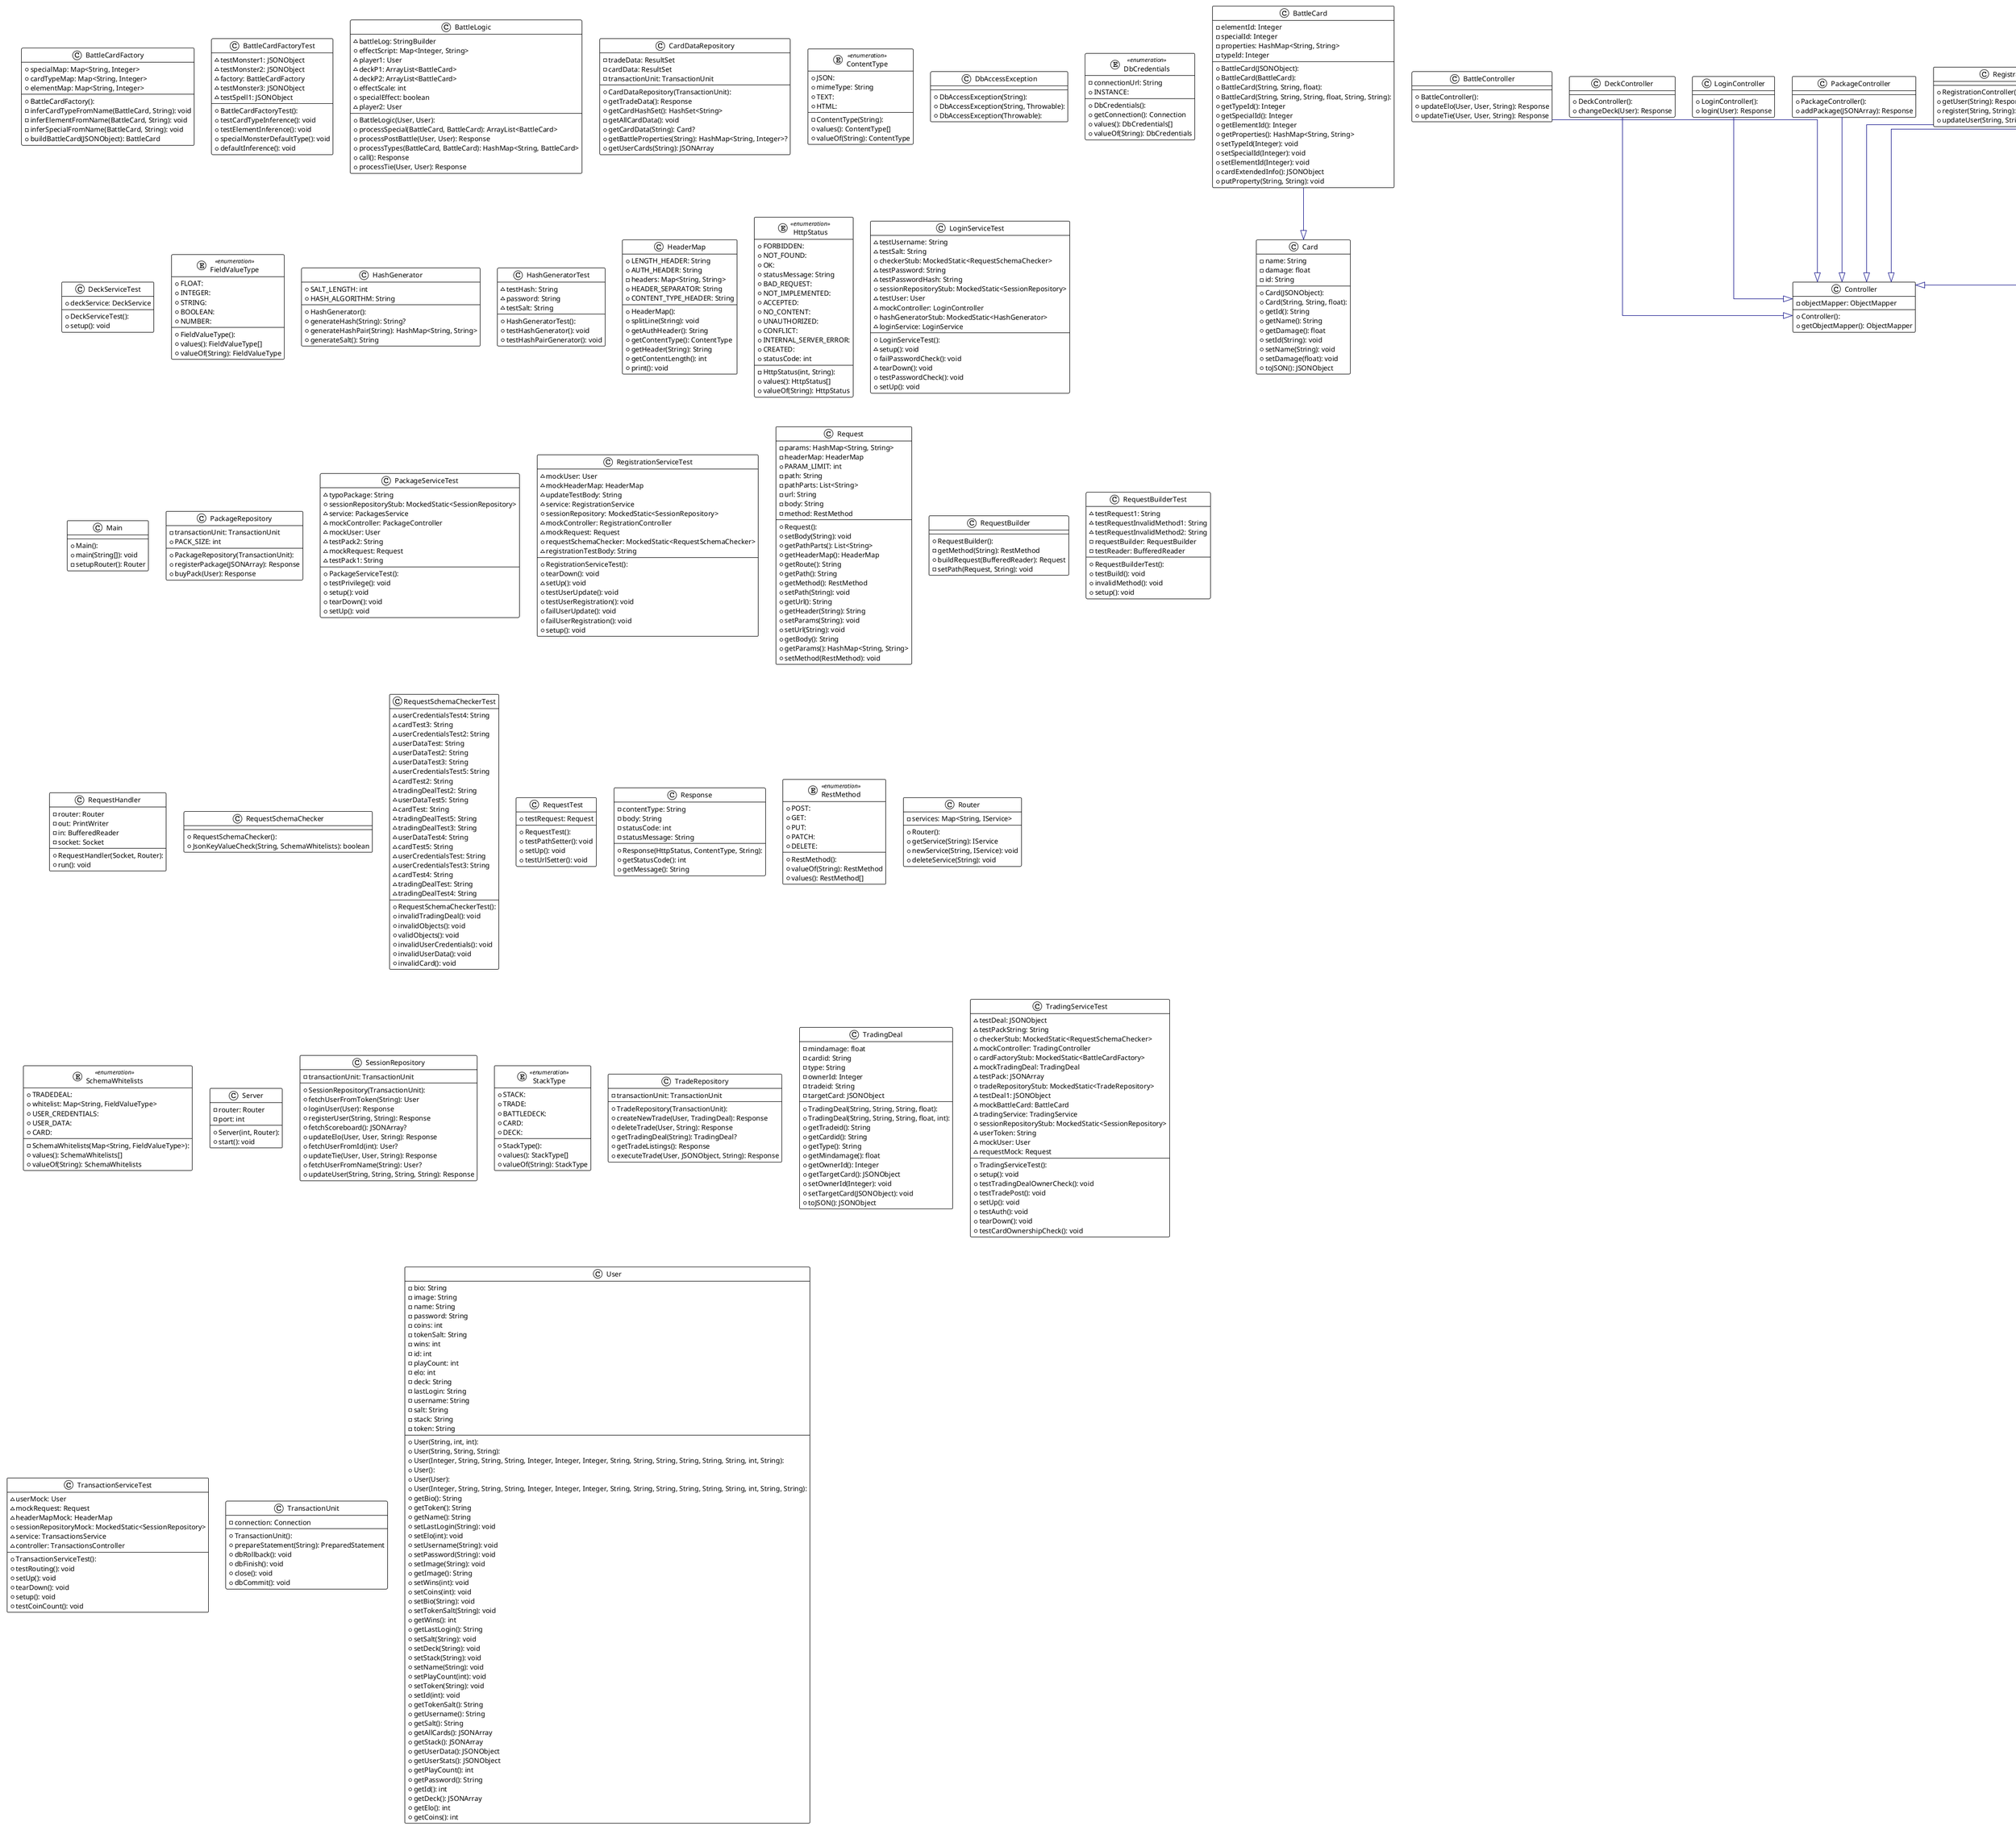 @startuml

!theme plain
top to bottom direction
skinparam linetype ortho

class BattleCard {
  + BattleCard(JSONObject): 
  + BattleCard(BattleCard): 
  + BattleCard(String, String, float): 
  + BattleCard(String, String, String, float, String, String): 
  - elementId: Integer
  - specialId: Integer
  - properties: HashMap<String, String>
  - typeId: Integer
  + getTypeId(): Integer
  + getSpecialId(): Integer
  + getElementId(): Integer
  + getProperties(): HashMap<String, String>
  + setTypeId(Integer): void
  + setSpecialId(Integer): void
  + setElementId(Integer): void
  + cardExtendedInfo(): JSONObject
  + putProperty(String, String): void
}
class BattleCardFactory {
  + BattleCardFactory(): 
  + specialMap: Map<String, Integer>
  + cardTypeMap: Map<String, Integer>
  + elementMap: Map<String, Integer>
  - inferCardTypeFromName(BattleCard, String): void
  - inferElementFromName(BattleCard, String): void
  - inferSpecialFromName(BattleCard, String): void
  + buildBattleCard(JSONObject): BattleCard
}
class BattleCardFactoryTest {
  + BattleCardFactoryTest(): 
  ~ testMonster1: JSONObject
  ~ testMonster2: JSONObject
  ~ factory: BattleCardFactory
  ~ testMonster3: JSONObject
  ~ testSpell1: JSONObject
  + testCardTypeInference(): void
  + testElementInference(): void
  + specialMonsterDefaultType(): void
  + defaultInference(): void
}
class BattleController {
  + BattleController(): 
  + updateElo(User, User, String): Response
  + updateTie(User, User, String): Response
}
class BattleLogic {
  + BattleLogic(User, User): 
  ~ battleLog: StringBuilder
  + effectScript: Map<Integer, String>
  ~ player1: User
  ~ deckP1: ArrayList<BattleCard>
  ~ deckP2: ArrayList<BattleCard>
  + effectScale: int
  + specialEffect: boolean
  ~ player2: User
  + processSpecial(BattleCard, BattleCard): ArrayList<BattleCard>
  + processPostBattle(User, User): Response
  + processTypes(BattleCard, BattleCard): HashMap<String, BattleCard>
  + call(): Response
  + processTie(User, User): Response
}
class BattlesService {
  + BattlesService(): 
  - battlesFuture: Future<Response>
  - validatedUsers: List<User>
  - queueSemaphore: Semaphore
  - battlesCall: Callable<Response>
  - threadPool: ExecutorService
  - lock: Object
  - barrier: CyclicBarrier
  + handleRequest(Request): Response
}
class Card {
  + Card(JSONObject): 
  + Card(String, String, float): 
  - name: String
  - damage: float
  - id: String
  + getId(): String
  + getName(): String
  + getDamage(): float
  + setId(String): void
  + setName(String): void
  + setDamage(float): void
  + toJSON(): JSONObject
}
class CardDataRepository {
  + CardDataRepository(TransactionUnit): 
  - tradeData: ResultSet
  - cardData: ResultSet
  - transactionUnit: TransactionUnit
  + getTradeData(): Response
  + getCardHashSet(): HashSet<String>
  - getAllCardData(): void
  + getCardData(String): Card?
  + getBattleProperties(String): HashMap<String, Integer>?
  + getUserCards(String): JSONArray
}
class CardsService {
  + CardsService(): 
  + handleRequest(Request): Response
}
enum ContentType << enumeration >> {
  - ContentType(String): 
  + JSON: 
  + mimeType: String
  + TEXT: 
  + HTML: 
  + values(): ContentType[]
  + valueOf(String): ContentType
}
class Controller {
  + Controller(): 
  - objectMapper: ObjectMapper
  + getObjectMapper(): ObjectMapper
}
class DbAccessException {
  + DbAccessException(String): 
  + DbAccessException(String, Throwable): 
  + DbAccessException(Throwable): 
}
enum DbCredentials << enumeration >> {
  + DbCredentials(): 
  - connectionUrl: String
  + INSTANCE: 
  + getConnection(): Connection
  + values(): DbCredentials[]
  + valueOf(String): DbCredentials
}
class Deck {
  + Deck(JSONObject, StackType): 
}
class DeckController {
  + DeckController(): 
  + changeDeck(User): Response
}
class DeckRepository {
  + DeckRepository(TransactionUnit): 
  + DECK_SIZE: int
  - transactionUnit: TransactionUnit
  + updateDeck(User): Response
  + getDeck(int, HashMap<String, String>): Response
  + buildParamQuery(String, HashMap<String, String>): String
}
class DeckService {
  + DeckService(): 
  - DECK_SIZE: int
  - controller: DeckController
  + handleRequest(Request): Response
}
class DeckServiceTest {
  + DeckServiceTest(): 
  + deckService: DeckService
  + setup(): void
}
enum FieldValueType << enumeration >> {
  + FieldValueType(): 
  + FLOAT: 
  + INTEGER: 
  + STRING: 
  + BOOLEAN: 
  + NUMBER: 
  + values(): FieldValueType[]
  + valueOf(String): FieldValueType
}
class HashGenerator {
  + HashGenerator(): 
  + SALT_LENGTH: int
  + HASH_ALGORITHM: String
  + generateHash(String): String?
  + generateHashPair(String): HashMap<String, String>
  + generateSalt(): String
}
class HashGeneratorTest {
  + HashGeneratorTest(): 
  ~ testHash: String
  ~ password: String
  ~ testSalt: String
  + testHashGenerator(): void
  + testHashPairGenerator(): void
}
class HeaderMap {
  + HeaderMap(): 
  + LENGTH_HEADER: String
  + AUTH_HEADER: String
  - headers: Map<String, String>
  + HEADER_SEPARATOR: String
  + CONTENT_TYPE_HEADER: String
  + splitLine(String): void
  + getAuthHeader(): String
  + getContentType(): ContentType
  + getHeader(String): String
  + getContentLength(): int
  + print(): void
}
enum HttpStatus << enumeration >> {
  - HttpStatus(int, String): 
  + FORBIDDEN: 
  + NOT_FOUND: 
  + OK: 
  + statusMessage: String
  + BAD_REQUEST: 
  + NOT_IMPLEMENTED: 
  + ACCEPTED: 
  + NO_CONTENT: 
  + UNAUTHORIZED: 
  + CONFLICT: 
  + INTERNAL_SERVER_ERROR: 
  + CREATED: 
  + statusCode: int
  + values(): HttpStatus[]
  + valueOf(String): HttpStatus
}
interface IQueryBuilder << interface >> {
  + buildParamQuery(String, HashMap<String, String>): String
}
interface IService << interface >> {
  + handleRequest(Request): Response
}
interface IStack << interface >> {
  + integrityCheck(): boolean
  + add(JSONObject): int
  + remove(String): int
  + list(): JSONObject
}
class LoginController {
  + LoginController(): 
  + login(User): Response
}
class LoginService {
  + LoginService(): 
  - controller: LoginController
  + handleRequest(Request): Response
}
class LoginServiceTest {
  + LoginServiceTest(): 
  ~ testUsername: String
  ~ testSalt: String
  + checkerStub: MockedStatic<RequestSchemaChecker>
  ~ testPassword: String
  ~ testPasswordHash: String
  + sessionRepositoryStub: MockedStatic<SessionRepository>
  ~ testUser: User
  ~ mockController: LoginController
  + hashGeneratorStub: MockedStatic<HashGenerator>
  ~ loginService: LoginService
  ~ setup(): void
  + failPasswordCheck(): void
  ~ tearDown(): void
  + testPasswordCheck(): void
  + setUp(): void
}
class Main {
  + Main(): 
  + main(String[]): void
  - setupRouter(): Router
}
class PackageController {
  + PackageController(): 
  + addPackage(JSONArray): Response
}
class PackageRepository {
  + PackageRepository(TransactionUnit): 
  - transactionUnit: TransactionUnit
  + PACK_SIZE: int
  + registerPackage(JSONArray): Response
  + buyPack(User): Response
}
class PackageServiceTest {
  + PackageServiceTest(): 
  ~ typoPackage: String
  + sessionRepositoryStub: MockedStatic<SessionRepository>
  ~ service: PackagesService
  ~ mockController: PackageController
  ~ mockUser: User
  ~ testPack2: String
  ~ mockRequest: Request
  ~ testPack1: String
  + testPrivilege(): void
  + setup(): void
  + tearDown(): void
  + setUp(): void
}
class PackagesService {
  + PackagesService(): 
  - ID_PATTERN_STRING: String
  - PACKAGE_SIZE: int
  - controller: PackageController
  + handleRequest(Request): Response
}
class RegistrationController {
  + RegistrationController(): 
  + getUser(String): Response
  + register(String, String): Response
  + updateUser(String, String, String, String): Response
}
class RegistrationService {
  + RegistrationService(): 
  - controller: RegistrationController
  + handleRequest(Request): Response
}
class RegistrationServiceTest {
  + RegistrationServiceTest(): 
  ~ mockUser: User
  ~ mockHeaderMap: HeaderMap
  ~ updateTestBody: String
  ~ service: RegistrationService
  + sessionRepository: MockedStatic<SessionRepository>
  ~ mockController: RegistrationController
  ~ mockRequest: Request
  + requestSchemaChecker: MockedStatic<RequestSchemaChecker>
  ~ registrationTestBody: String
  + tearDown(): void
  ~ setUp(): void
  + testUserUpdate(): void
  + testUserRegistration(): void
  + failUserUpdate(): void
  + failUserRegistration(): void
  + setup(): void
}
class Request {
  + Request(): 
  - params: HashMap<String, String>
  - headerMap: HeaderMap
  + PARAM_LIMIT: int
  - path: String
  - pathParts: List<String>
  - url: String
  - body: String
  - method: RestMethod
  + setBody(String): void
  + getPathParts(): List<String>
  + getHeaderMap(): HeaderMap
  + getRoute(): String
  + getPath(): String
  + getMethod(): RestMethod
  + setPath(String): void
  + getUrl(): String
  + getHeader(String): String
  + setParams(String): void
  + setUrl(String): void
  + getBody(): String
  + getParams(): HashMap<String, String>
  + setMethod(RestMethod): void
}
class RequestBuilder {
  + RequestBuilder(): 
  - getMethod(String): RestMethod
  + buildRequest(BufferedReader): Request
  - setPath(Request, String): void
}
class RequestBuilderTest {
  + RequestBuilderTest(): 
  ~ testRequest1: String
  ~ testRequestInvalidMethod1: String
  ~ testRequestInvalidMethod2: String
  - requestBuilder: RequestBuilder
  - testReader: BufferedReader
  + testBuild(): void
  + invalidMethod(): void
  + setup(): void
}
class RequestHandler {
  + RequestHandler(Socket, Router): 
  - router: Router
  - out: PrintWriter
  - in: BufferedReader
  - socket: Socket
  + run(): void
}
class RequestSchemaChecker {
  + RequestSchemaChecker(): 
  + JsonKeyValueCheck(String, SchemaWhitelists): boolean
}
class RequestSchemaCheckerTest {
  + RequestSchemaCheckerTest(): 
  ~ userCredentialsTest4: String
  ~ cardTest3: String
  ~ userCredentialsTest2: String
  ~ userDataTest: String
  ~ userDataTest2: String
  ~ userDataTest3: String
  ~ userCredentialsTest5: String
  ~ cardTest2: String
  ~ tradingDealTest2: String
  ~ userDataTest5: String
  ~ cardTest: String
  ~ tradingDealTest5: String
  ~ tradingDealTest3: String
  ~ userDataTest4: String
  ~ cardTest5: String
  ~ userCredentialsTest: String
  ~ userCredentialsTest3: String
  ~ cardTest4: String
  ~ tradingDealTest: String
  ~ tradingDealTest4: String
  + invalidTradingDeal(): void
  + invalidObjects(): void
  + validObjects(): void
  + invalidUserCredentials(): void
  + invalidUserData(): void
  + invalidCard(): void
}
class RequestTest {
  + RequestTest(): 
  + testRequest: Request
  + testPathSetter(): void
  + setUp(): void
  + testUrlSetter(): void
}
class Response {
  + Response(HttpStatus, ContentType, String): 
  - contentType: String
  - body: String
  - statusCode: int
  - statusMessage: String
  + getStatusCode(): int
  + getMessage(): String
}
enum RestMethod << enumeration >> {
  + RestMethod(): 
  + POST: 
  + GET: 
  + PUT: 
  + PATCH: 
  + DELETE: 
  + valueOf(String): RestMethod
  + values(): RestMethod[]
}
class Router {
  + Router(): 
  - services: Map<String, IService>
  + getService(String): IService
  + newService(String, IService): void
  + deleteService(String): void
}
enum SchemaWhitelists << enumeration >> {
  - SchemaWhitelists(Map<String, FieldValueType>): 
  + TRADEDEAL: 
  + whitelist: Map<String, FieldValueType>
  + USER_CREDENTIALS: 
  + USER_DATA: 
  + CARD: 
  + values(): SchemaWhitelists[]
  + valueOf(String): SchemaWhitelists
}
class ScoreboardService {
  + ScoreboardService(): 
  + handleRequest(Request): Response
}
class Server {
  + Server(int, Router): 
  - router: Router
  - port: int
  + start(): void
}
class SessionRepository {
  + SessionRepository(TransactionUnit): 
  - transactionUnit: TransactionUnit
  + fetchUserFromToken(String): User
  + loginUser(User): Response
  + registerUser(String, String): Response
  + fetchScoreboard(): JSONArray?
  + updateElo(User, User, String): Response
  + fetchUserFromId(int): User?
  + updateTie(User, User, String): Response
  + fetchUserFromName(String): User?
  + updateUser(String, String, String, String): Response
}
class Stack {
  + Stack(JSONObject, StackType): 
  - checkPassed: boolean
  - key: String
  - cardParams: String[]
  ~ cards: JSONArray
  + integrityCheck(JSONObject): boolean
  + integrityCheck(): boolean
  + list(): JSONObject
  + add(JSONObject): int
  + remove(String): int
}
enum StackType << enumeration >> {
  + StackType(): 
  + STACK: 
  + TRADE: 
  + BATTLEDECK: 
  + CARD: 
  + DECK: 
  + values(): StackType[]
  + valueOf(String): StackType
}
class StatsService {
  + StatsService(): 
  + handleRequest(Request): Response
}
class TradeRepository {
  + TradeRepository(TransactionUnit): 
  - transactionUnit: TransactionUnit
  + createNewTrade(User, TradingDeal): Response
  + deleteTrade(User, String): Response
  + getTradingDeal(String): TradingDeal?
  + getTradeListings(): Response
  + executeTrade(User, JSONObject, String): Response
}
class TradingController {
  + TradingController(): 
  + getTrades(): Response
  + newTradeOffer(User, TradingDeal): Response
  + makeTrade(User, JSONObject, String): Response
  + revokeTradeOffer(User, String): Response
}
class TradingDeal {
  + TradingDeal(String, String, String, float): 
  + TradingDeal(String, String, String, float, int): 
  - mindamage: float
  - cardid: String
  - type: String
  - ownerId: Integer
  - tradeid: String
  - targetCard: JSONObject
  + getTradeid(): String
  + getCardid(): String
  + getType(): String
  + getMindamage(): float
  + getOwnerId(): Integer
  + getTargetCard(): JSONObject
  + setOwnerId(Integer): void
  + setTargetCard(JSONObject): void
  + toJSON(): JSONObject
}
class TradingService {
  + TradingService(): 
  - controller: TradingController
  - ID_PATTERN_STRING: String
  + handleRequest(Request): Response
}
class TradingServiceTest {
  + TradingServiceTest(): 
  ~ testDeal: JSONObject
  ~ testPackString: String
  + checkerStub: MockedStatic<RequestSchemaChecker>
  ~ mockController: TradingController
  + cardFactoryStub: MockedStatic<BattleCardFactory>
  ~ mockTradingDeal: TradingDeal
  ~ testPack: JSONArray
  + tradeRepositoryStub: MockedStatic<TradeRepository>
  ~ testDeal1: JSONObject
  ~ mockBattleCard: BattleCard
  ~ tradingService: TradingService
  + sessionRepositoryStub: MockedStatic<SessionRepository>
  ~ userToken: String
  ~ mockUser: User
  ~ requestMock: Request
  + setup(): void
  + testTradingDealOwnerCheck(): void
  + testTradePost(): void
  + setUp(): void
  + testAuth(): void
  + tearDown(): void
  + testCardOwnershipCheck(): void
}
class TransactionServiceTest {
  + TransactionServiceTest(): 
  ~ userMock: User
  ~ mockRequest: Request
  ~ headerMapMock: HeaderMap
  + sessionRepositoryMock: MockedStatic<SessionRepository>
  ~ service: TransactionsService
  ~ controller: TransactionsController
  + testRouting(): void
  + setUp(): void
  + tearDown(): void
  + setup(): void
  + testCoinCount(): void
}
class TransactionUnit {
  + TransactionUnit(): 
  - connection: Connection
  + prepareStatement(String): PreparedStatement
  + dbRollback(): void
  + dbFinish(): void
  + close(): void
  + dbCommit(): void
}
class TransactionsController {
  + TransactionsController(): 
  + purchasePack(User): Response
}
class TransactionsService {
  + TransactionsService(): 
  - controller: TransactionsController
  + handleRequest(Request): Response
}
class User {
  + User(String, int, int): 
  + User(String, String, String): 
  + User(Integer, String, String, String, Integer, Integer, Integer, String, String, String, String, String, String, int, String): 
  + User(): 
  + User(User): 
  + User(Integer, String, String, String, Integer, Integer, Integer, String, String, String, String, String, String, int, String, String): 
  - bio: String
  - image: String
  - name: String
  - password: String
  - coins: int
  - tokenSalt: String
  - wins: int
  - id: int
  - playCount: int
  - elo: int
  - deck: String
  - lastLogin: String
  - username: String
  - salt: String
  - stack: String
  - token: String
  + getBio(): String
  + getToken(): String
  + getName(): String
  + setLastLogin(String): void
  + setElo(int): void
  + setUsername(String): void
  + setPassword(String): void
  + setImage(String): void
  + getImage(): String
  + setWins(int): void
  + setCoins(int): void
  + setBio(String): void
  + setTokenSalt(String): void
  + getWins(): int
  + getLastLogin(): String
  + setSalt(String): void
  + setDeck(String): void
  + setStack(String): void
  + setName(String): void
  + setPlayCount(int): void
  + setToken(String): void
  + setId(int): void
  + getTokenSalt(): String
  + getUsername(): String
  + getSalt(): String
  + getAllCards(): JSONArray
  + getStack(): JSONArray
  + getUserData(): JSONObject
  + getUserStats(): JSONObject
  + getPlayCount(): int
  + getPassword(): String
  + getId(): int
  + getDeck(): JSONArray
  + getElo(): int
  + getCoins(): int
}

BattleCard                -[#000082,plain]-^  Card                     
BattleController          -[#000082,plain]-^  Controller               
BattlesService            -[#008200,dashed]-^  IService                 
CardsService              -[#008200,dashed]-^  IService                 
Deck                      -[#000082,plain]-^  Stack                    
DeckController            -[#000082,plain]-^  Controller               
DeckRepository            -[#008200,dashed]-^  IQueryBuilder            
DeckService               -[#008200,dashed]-^  IService                 
LoginController           -[#000082,plain]-^  Controller               
LoginService              -[#008200,dashed]-^  IService                 
PackageController         -[#000082,plain]-^  Controller               
PackagesService           -[#008200,dashed]-^  IService                 
RegistrationController    -[#000082,plain]-^  Controller               
RegistrationService       -[#008200,dashed]-^  IService                 
ScoreboardService         -[#008200,dashed]-^  IService                 
Stack                     -[#008200,dashed]-^  IStack                   
StatsService              -[#008200,dashed]-^  IService                 
TradingController         -[#000082,plain]-^  Controller               
TradingService            -[#008200,dashed]-^  IService                 
TransactionsController    -[#000082,plain]-^  Controller               
TransactionsService       -[#008200,dashed]-^  IService                 
@enduml
